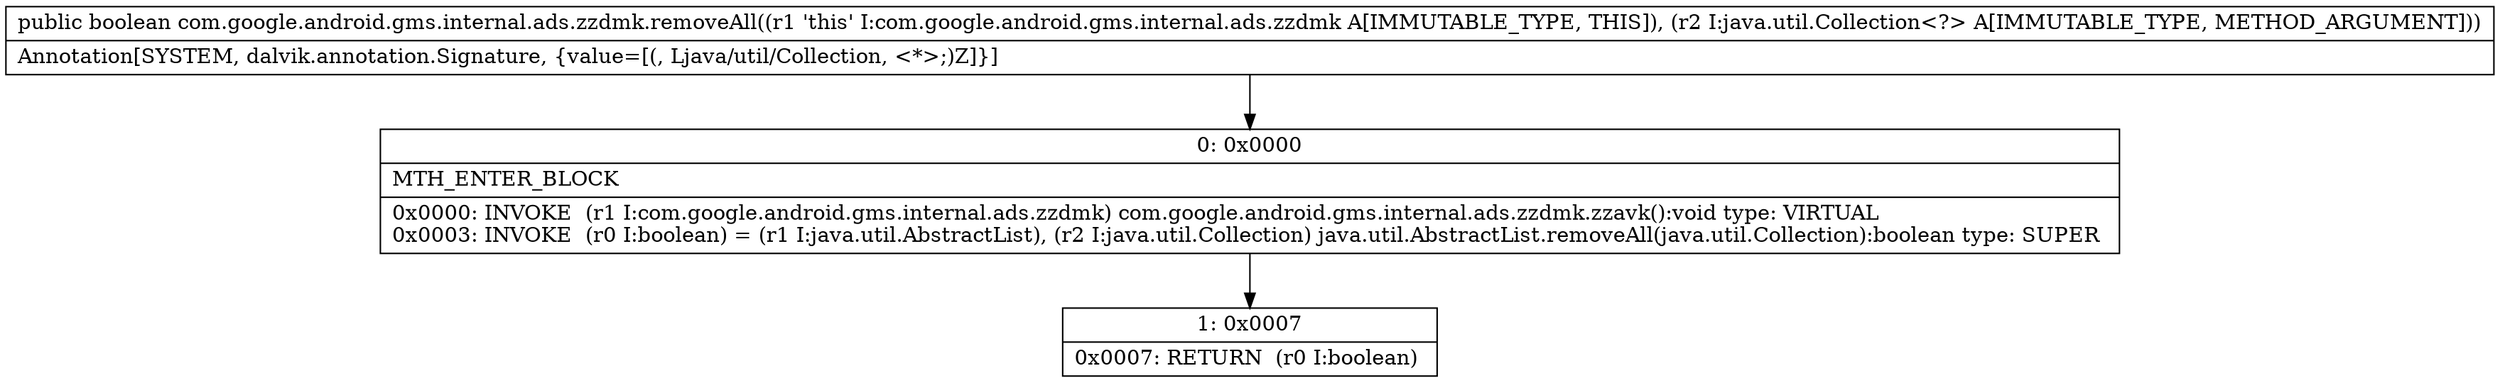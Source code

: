 digraph "CFG forcom.google.android.gms.internal.ads.zzdmk.removeAll(Ljava\/util\/Collection;)Z" {
Node_0 [shape=record,label="{0\:\ 0x0000|MTH_ENTER_BLOCK\l|0x0000: INVOKE  (r1 I:com.google.android.gms.internal.ads.zzdmk) com.google.android.gms.internal.ads.zzdmk.zzavk():void type: VIRTUAL \l0x0003: INVOKE  (r0 I:boolean) = (r1 I:java.util.AbstractList), (r2 I:java.util.Collection) java.util.AbstractList.removeAll(java.util.Collection):boolean type: SUPER \l}"];
Node_1 [shape=record,label="{1\:\ 0x0007|0x0007: RETURN  (r0 I:boolean) \l}"];
MethodNode[shape=record,label="{public boolean com.google.android.gms.internal.ads.zzdmk.removeAll((r1 'this' I:com.google.android.gms.internal.ads.zzdmk A[IMMUTABLE_TYPE, THIS]), (r2 I:java.util.Collection\<?\> A[IMMUTABLE_TYPE, METHOD_ARGUMENT]))  | Annotation[SYSTEM, dalvik.annotation.Signature, \{value=[(, Ljava\/util\/Collection, \<*\>;)Z]\}]\l}"];
MethodNode -> Node_0;
Node_0 -> Node_1;
}

